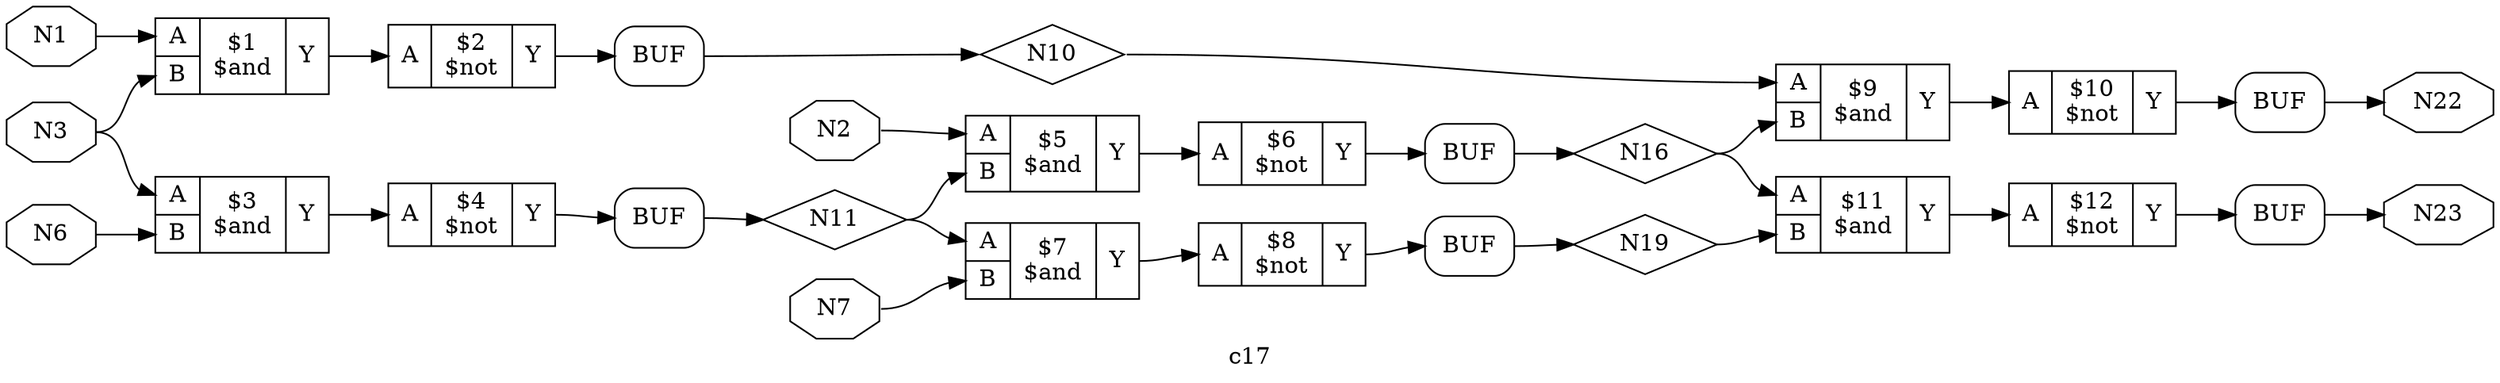 digraph "c17" {
label="c17";
rankdir="LR";
remincross=true;
n13 [ shape=octagon, label="N1", color="black", fontcolor="black" ];
n14 [ shape=diamond, label="N10", color="black", fontcolor="black" ];
n15 [ shape=diamond, label="N11", color="black", fontcolor="black" ];
n16 [ shape=diamond, label="N16", color="black", fontcolor="black" ];
n17 [ shape=diamond, label="N19", color="black", fontcolor="black" ];
n18 [ shape=octagon, label="N2", color="black", fontcolor="black" ];
n19 [ shape=octagon, label="N22", color="black", fontcolor="black" ];
n20 [ shape=octagon, label="N23", color="black", fontcolor="black" ];
n21 [ shape=octagon, label="N3", color="black", fontcolor="black" ];
n22 [ shape=octagon, label="N6", color="black", fontcolor="black" ];
n23 [ shape=octagon, label="N7", color="black", fontcolor="black" ];
c27 [ shape=record, label="{{<p24> A|<p25> B}|$1\n$and|{<p26> Y}}" ];
c28 [ shape=record, label="{{<p24> A|<p25> B}|$3\n$and|{<p26> Y}}" ];
c29 [ shape=record, label="{{<p24> A|<p25> B}|$5\n$and|{<p26> Y}}" ];
c30 [ shape=record, label="{{<p24> A|<p25> B}|$7\n$and|{<p26> Y}}" ];
c31 [ shape=record, label="{{<p24> A|<p25> B}|$9\n$and|{<p26> Y}}" ];
c32 [ shape=record, label="{{<p24> A|<p25> B}|$11\n$and|{<p26> Y}}" ];
c33 [ shape=record, label="{{<p24> A}|$2\n$not|{<p26> Y}}" ];
c34 [ shape=record, label="{{<p24> A}|$4\n$not|{<p26> Y}}" ];
c35 [ shape=record, label="{{<p24> A}|$6\n$not|{<p26> Y}}" ];
c36 [ shape=record, label="{{<p24> A}|$8\n$not|{<p26> Y}}" ];
c37 [ shape=record, label="{{<p24> A}|$10\n$not|{<p26> Y}}" ];
c38 [ shape=record, label="{{<p24> A}|$12\n$not|{<p26> Y}}" ];
x0 [shape=box, style=rounded, label="BUF"];
x1 [shape=box, style=rounded, label="BUF"];
x2 [shape=box, style=rounded, label="BUF"];
x3 [shape=box, style=rounded, label="BUF"];
x4 [shape=box, style=rounded, label="BUF"];
x5 [shape=box, style=rounded, label="BUF"];
c27:p26:e -> c33:p24:w [color="black", label=""];
c36:p26:e -> x3:w:w [color="black", label=""];
c37:p26:e -> x4:w:w [color="black", label=""];
c38:p26:e -> x5:w:w [color="black", label=""];
n13:e -> c27:p24:w [color="black", label=""];
x0:e:e -> n14:w [color="black", label=""];
n14:e -> c31:p24:w [color="black", label=""];
x1:e:e -> n15:w [color="black", label=""];
n15:e -> c29:p25:w [color="black", label=""];
n15:e -> c30:p24:w [color="black", label=""];
x2:e:e -> n16:w [color="black", label=""];
n16:e -> c31:p25:w [color="black", label=""];
n16:e -> c32:p24:w [color="black", label=""];
x3:e:e -> n17:w [color="black", label=""];
n17:e -> c32:p25:w [color="black", label=""];
n18:e -> c29:p24:w [color="black", label=""];
x4:e:e -> n19:w [color="black", label=""];
c28:p26:e -> c34:p24:w [color="black", label=""];
x5:e:e -> n20:w [color="black", label=""];
n21:e -> c27:p25:w [color="black", label=""];
n21:e -> c28:p24:w [color="black", label=""];
n22:e -> c28:p25:w [color="black", label=""];
n23:e -> c30:p25:w [color="black", label=""];
c29:p26:e -> c35:p24:w [color="black", label=""];
c30:p26:e -> c36:p24:w [color="black", label=""];
c31:p26:e -> c37:p24:w [color="black", label=""];
c32:p26:e -> c38:p24:w [color="black", label=""];
c33:p26:e -> x0:w:w [color="black", label=""];
c34:p26:e -> x1:w:w [color="black", label=""];
c35:p26:e -> x2:w:w [color="black", label=""];
}
